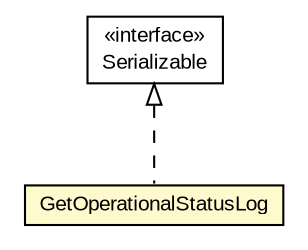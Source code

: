 #!/usr/local/bin/dot
#
# Class diagram 
# Generated by UMLGraph version R5_6-24-gf6e263 (http://www.umlgraph.org/)
#

digraph G {
	edge [fontname="arial",fontsize=10,labelfontname="arial",labelfontsize=10];
	node [fontname="arial",fontsize=10,shape=plaintext];
	nodesep=0.25;
	ranksep=0.5;
	// org.miloss.fgsms.services.interfaces.dataaccessservice.GetOperationalStatusLog
	c527000 [label=<<table title="org.miloss.fgsms.services.interfaces.dataaccessservice.GetOperationalStatusLog" border="0" cellborder="1" cellspacing="0" cellpadding="2" port="p" bgcolor="lemonChiffon" href="./GetOperationalStatusLog.html">
		<tr><td><table border="0" cellspacing="0" cellpadding="1">
<tr><td align="center" balign="center"> GetOperationalStatusLog </td></tr>
		</table></td></tr>
		</table>>, URL="./GetOperationalStatusLog.html", fontname="arial", fontcolor="black", fontsize=10.0];
	//org.miloss.fgsms.services.interfaces.dataaccessservice.GetOperationalStatusLog implements java.io.Serializable
	c527851:p -> c527000:p [dir=back,arrowtail=empty,style=dashed];
	// java.io.Serializable
	c527851 [label=<<table title="java.io.Serializable" border="0" cellborder="1" cellspacing="0" cellpadding="2" port="p" href="http://java.sun.com/j2se/1.4.2/docs/api/java/io/Serializable.html">
		<tr><td><table border="0" cellspacing="0" cellpadding="1">
<tr><td align="center" balign="center"> &#171;interface&#187; </td></tr>
<tr><td align="center" balign="center"> Serializable </td></tr>
		</table></td></tr>
		</table>>, URL="http://java.sun.com/j2se/1.4.2/docs/api/java/io/Serializable.html", fontname="arial", fontcolor="black", fontsize=10.0];
}

